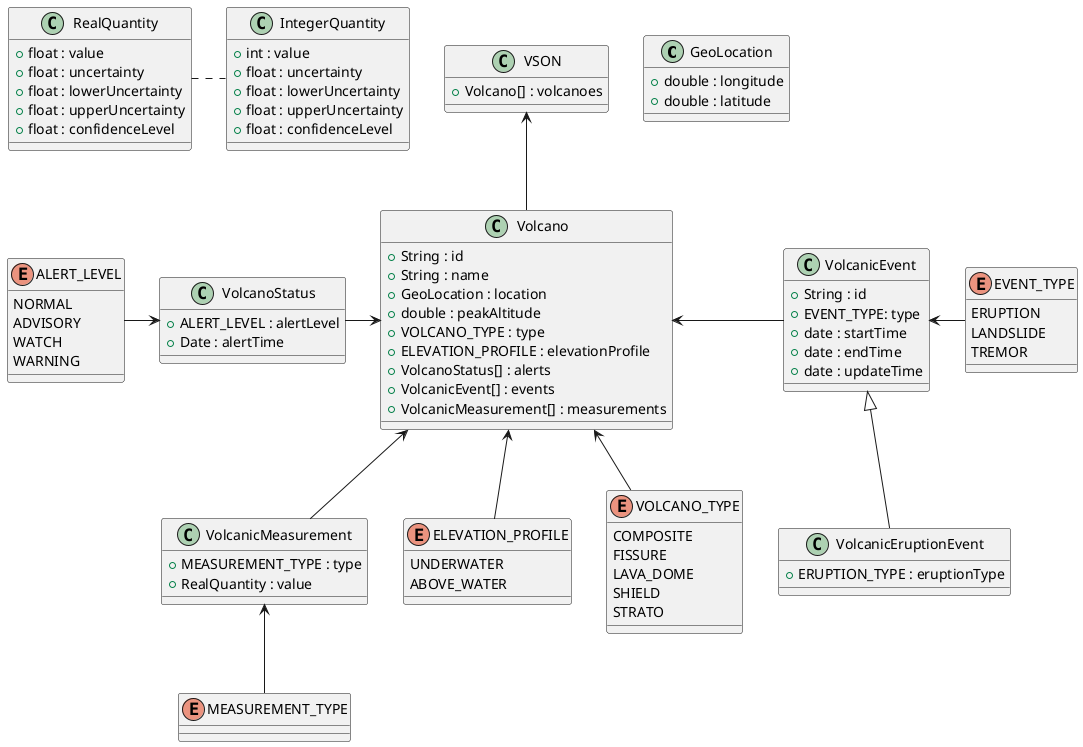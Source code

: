 @startuml

class GeoLocation {
  +double : longitude
  +double : latitude
}

class IntegerQuantity {
    +int : value
    +float : uncertainty
    +float : lowerUncertainty
    +float : upperUncertainty
    +float : confidenceLevel
}

class RealQuantity {
    +float : value
    +float : uncertainty
    +float : lowerUncertainty
    +float : upperUncertainty
    +float : confidenceLevel
}

RealQuantity . IntegerQuantity

class VSON {
  +Volcano[] : volcanoes
}

class Volcano {
  +String : id
  +String : name
  +GeoLocation : location
  +double : peakAltitude
  +VOLCANO_TYPE : type
  +ELEVATION_PROFILE : elevationProfile
  +VolcanoStatus[] : alerts
  +VolcanicEvent[] : events
  +VolcanicMeasurement[] : measurements
}

class VolcanicEvent {
  +String : id
  +EVENT_TYPE: type
  +date : startTime
  +date : endTime
  +date : updateTime
}

class VolcanicEruptionEvent {
  +ERUPTION_TYPE : eruptionType
}

class VolcanicMeasurement {
  +MEASUREMENT_TYPE : type
  +RealQuantity : value
}

class VolcanoStatus {
  +ALERT_LEVEL : alertLevel
  +Date : alertTime
}

enum MEASUREMENT_TYPE {

}

enum ALERT_LEVEL {
  NORMAL
  ADVISORY
  WATCH
  WARNING
}

/' ENUM CONSTANTS '/
enum ELEVATION_PROFILE {
  UNDERWATER
  ABOVE_WATER
}

enum VOLCANO_TYPE {
  COMPOSITE
  FISSURE
  LAVA_DOME
  SHIELD
  STRATO
}

enum EVENT_TYPE {
  ERUPTION
  LANDSLIDE
  TREMOR
}

VSON <-- Volcano

Volcano <- VolcanicEvent
VolcanoStatus -> Volcano

Volcano <-- ELEVATION_PROFILE
Volcano <-- VOLCANO_TYPE

ALERT_LEVEL -> VolcanoStatus

VolcanicEvent <- EVENT_TYPE
VolcanicEvent <|-- VolcanicEruptionEvent

Volcano <-- VolcanicMeasurement
VolcanicMeasurement <-- MEASUREMENT_TYPE

@enduml
